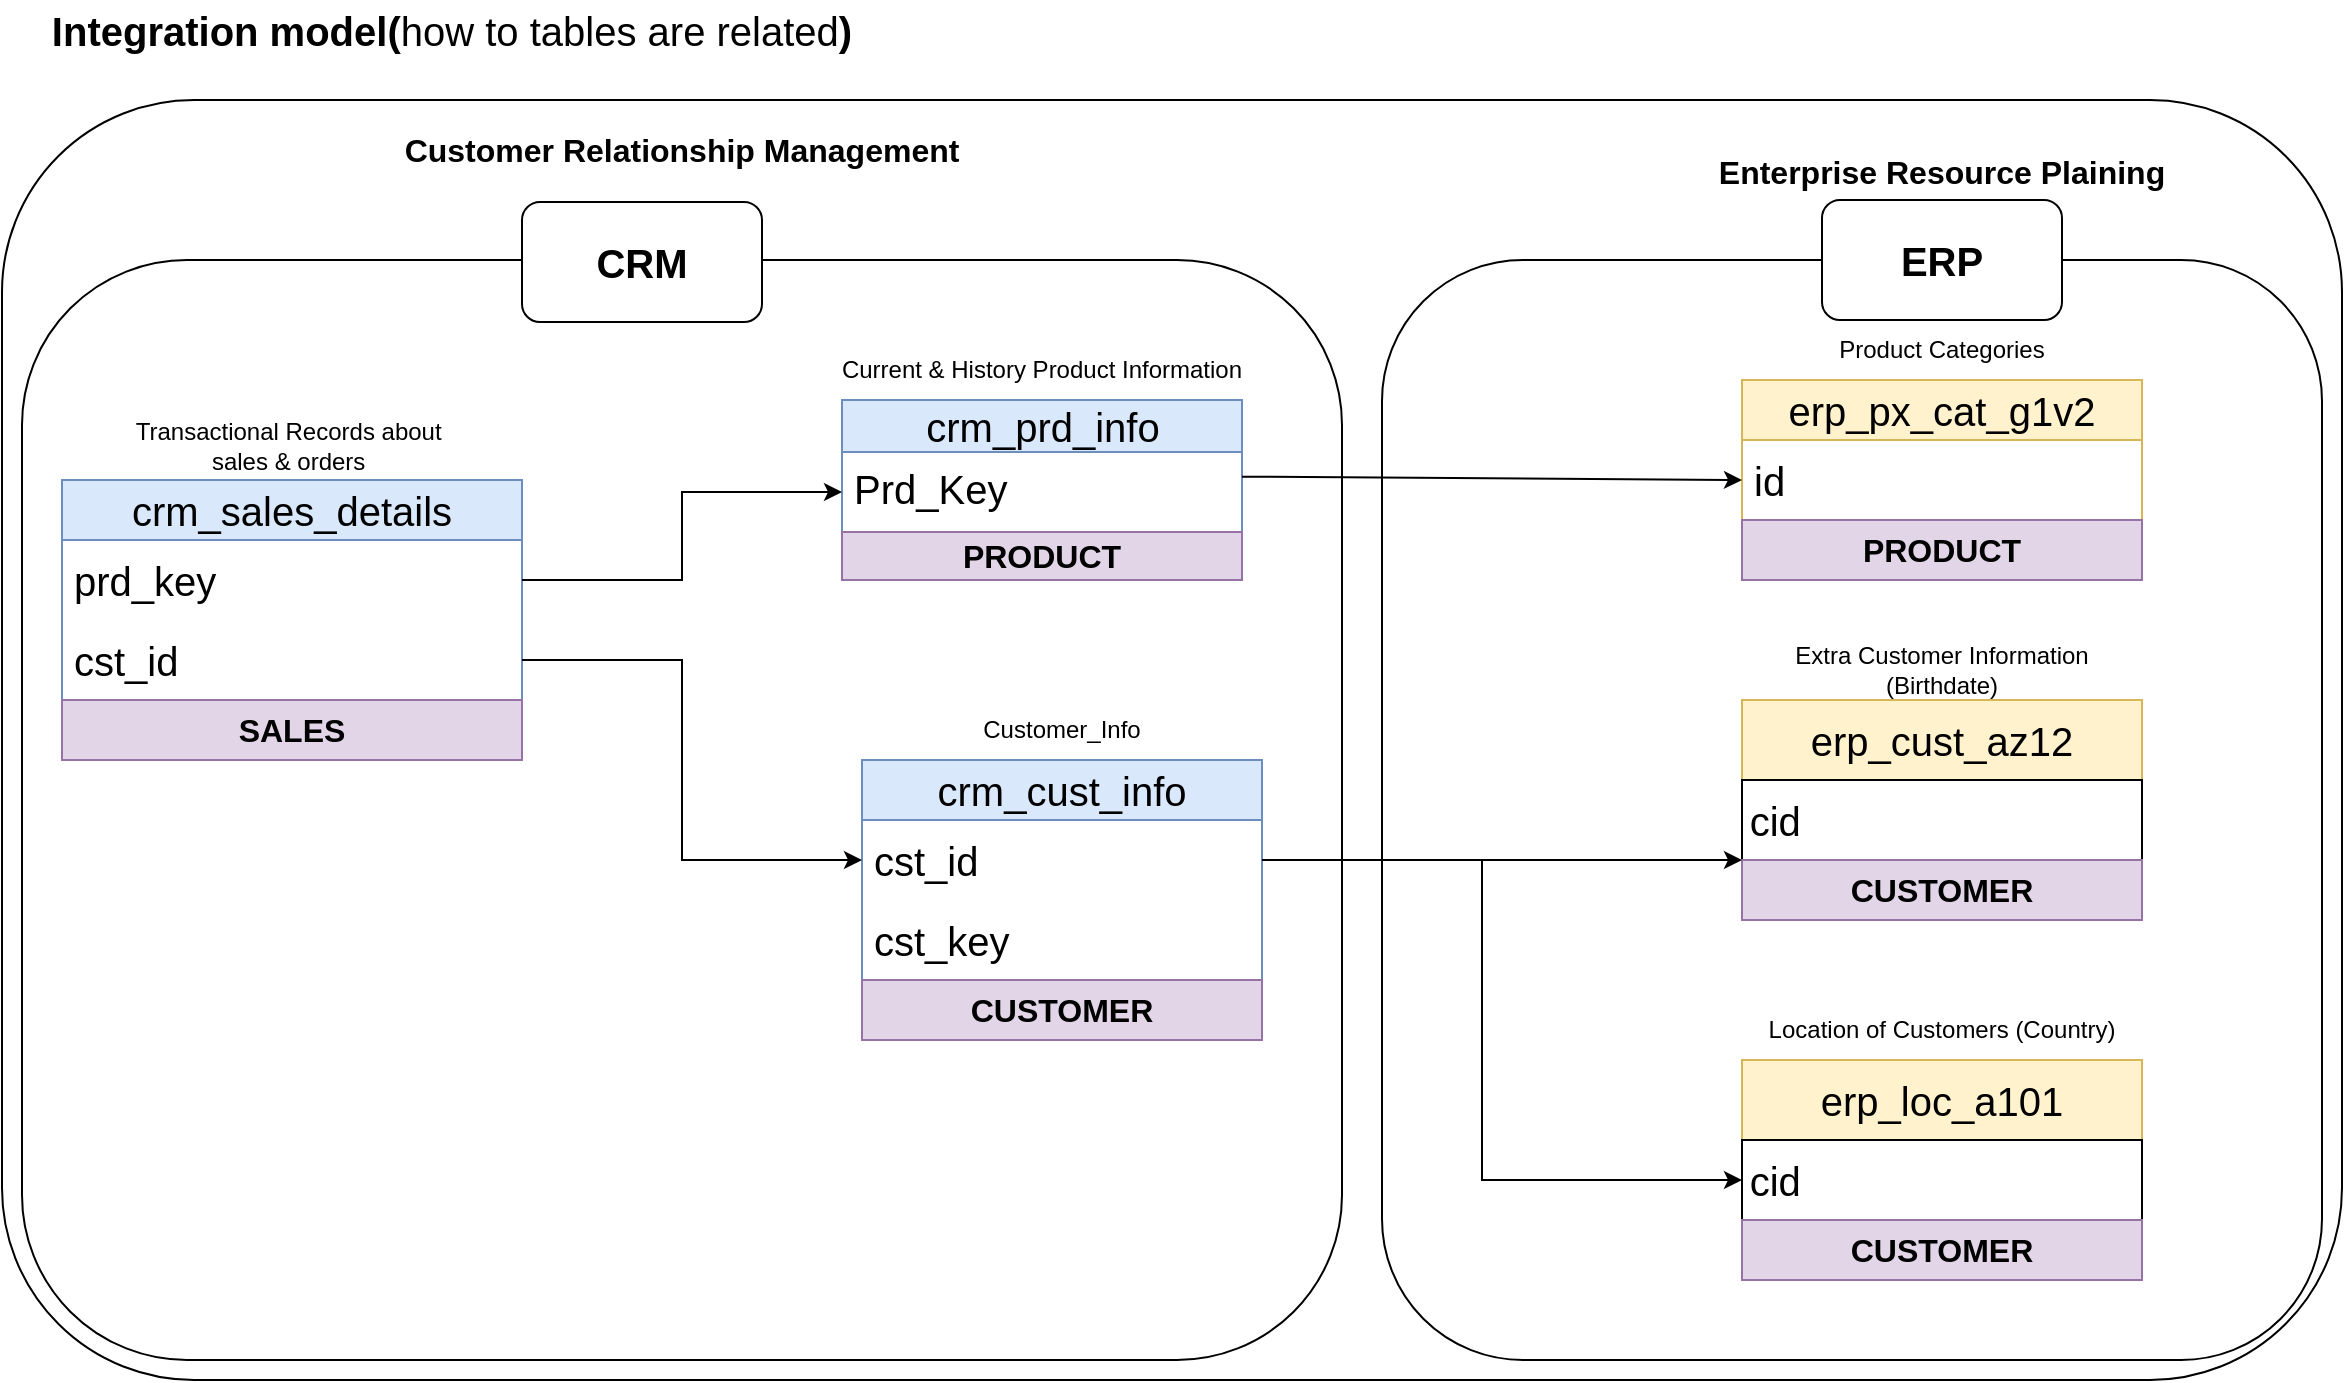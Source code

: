 <mxfile version="28.1.2">
  <diagram name="Page-1" id="Cne7MTSPy7Vtau7XtnEh">
    <mxGraphModel dx="1706" dy="1665" grid="1" gridSize="10" guides="1" tooltips="1" connect="1" arrows="1" fold="1" page="1" pageScale="1" pageWidth="850" pageHeight="1100" math="0" shadow="0">
      <root>
        <mxCell id="0" />
        <mxCell id="1" parent="0" />
        <mxCell id="1e7kfj2-uKas55JXR1Vo-1" value="Integration model(&lt;span style=&quot;font-weight: normal;&quot;&gt;how to tables are related&lt;/span&gt;)" style="text;html=1;align=center;verticalAlign=middle;whiteSpace=wrap;rounded=0;fontStyle=1;fontSize=20;" parent="1" vertex="1">
          <mxGeometry y="-70" width="410" height="30" as="geometry" />
        </mxCell>
        <mxCell id="1e7kfj2-uKas55JXR1Vo-2" value="crm_sales_details" style="swimlane;fontStyle=0;childLayout=stackLayout;horizontal=1;startSize=30;horizontalStack=0;resizeParent=1;resizeParentMax=0;resizeLast=0;collapsible=1;marginBottom=0;whiteSpace=wrap;html=1;fontSize=20;fillColor=#dae8fc;strokeColor=#6c8ebf;direction=east;" parent="1" vertex="1">
          <mxGeometry x="10" y="170" width="230" height="110" as="geometry" />
        </mxCell>
        <mxCell id="1e7kfj2-uKas55JXR1Vo-7" value="prd_key" style="text;align=left;verticalAlign=middle;spacingLeft=4;spacingRight=4;overflow=hidden;points=[[0,0.5],[1,0.5]];portConstraint=eastwest;rotatable=0;whiteSpace=wrap;html=1;fontSize=20;" parent="1e7kfj2-uKas55JXR1Vo-2" vertex="1">
          <mxGeometry y="30" width="230" height="40" as="geometry" />
        </mxCell>
        <mxCell id="1e7kfj2-uKas55JXR1Vo-24" value="cst_id" style="text;align=left;verticalAlign=middle;spacingLeft=4;spacingRight=4;overflow=hidden;points=[[0,0.5],[1,0.5]];portConstraint=eastwest;rotatable=0;whiteSpace=wrap;html=1;fontSize=20;" parent="1e7kfj2-uKas55JXR1Vo-2" vertex="1">
          <mxGeometry y="70" width="230" height="40" as="geometry" />
        </mxCell>
        <mxCell id="1e7kfj2-uKas55JXR1Vo-9" value="crm_prd_info" style="swimlane;fontStyle=0;childLayout=stackLayout;horizontal=1;startSize=26;fillColor=#dae8fc;horizontalStack=0;resizeParent=1;resizeParentMax=0;resizeLast=0;collapsible=1;marginBottom=0;html=1;fontSize=20;strokeColor=#6c8ebf;" parent="1" vertex="1">
          <mxGeometry x="400" y="130" width="200" height="66" as="geometry" />
        </mxCell>
        <mxCell id="1e7kfj2-uKas55JXR1Vo-10" value="Prd_Key" style="text;strokeColor=none;fillColor=none;align=left;verticalAlign=top;spacingLeft=4;spacingRight=4;overflow=hidden;rotatable=0;points=[[0,0.5],[1,0.5]];portConstraint=eastwest;whiteSpace=wrap;html=1;fontSize=20;" parent="1e7kfj2-uKas55JXR1Vo-9" vertex="1">
          <mxGeometry y="26" width="200" height="40" as="geometry" />
        </mxCell>
        <mxCell id="1e7kfj2-uKas55JXR1Vo-13" value="Transactional Records about&amp;nbsp;&lt;div&gt;sales &amp;amp; orders&amp;nbsp;&lt;/div&gt;" style="text;html=1;align=center;verticalAlign=middle;whiteSpace=wrap;rounded=0;" parent="1" vertex="1">
          <mxGeometry x="40" y="138" width="170" height="30" as="geometry" />
        </mxCell>
        <mxCell id="1e7kfj2-uKas55JXR1Vo-15" value="Current &amp;amp; History Product Information" style="text;html=1;align=center;verticalAlign=middle;whiteSpace=wrap;rounded=0;" parent="1" vertex="1">
          <mxGeometry x="380" y="100" width="240" height="30" as="geometry" />
        </mxCell>
        <mxCell id="1e7kfj2-uKas55JXR1Vo-16" value="&lt;font style=&quot;font-size: 16px;&quot;&gt;SALES&lt;/font&gt;" style="rounded=0;whiteSpace=wrap;html=1;fillColor=#e1d5e7;strokeColor=#9673a6;fontStyle=1" parent="1" vertex="1">
          <mxGeometry x="10" y="280" width="230" height="30" as="geometry" />
        </mxCell>
        <mxCell id="1e7kfj2-uKas55JXR1Vo-17" value="&lt;font style=&quot;font-size: 16px;&quot;&gt;PRODUCT&lt;/font&gt;" style="rounded=0;whiteSpace=wrap;html=1;fillColor=#e1d5e7;strokeColor=#9673a6;fontStyle=1" parent="1" vertex="1">
          <mxGeometry x="400" y="196" width="200" height="24" as="geometry" />
        </mxCell>
        <mxCell id="1e7kfj2-uKas55JXR1Vo-18" value="&lt;font&gt;crm_cust_info&lt;/font&gt;" style="swimlane;fontStyle=0;childLayout=stackLayout;horizontal=1;startSize=30;horizontalStack=0;resizeParent=1;resizeParentMax=0;resizeLast=0;collapsible=1;marginBottom=0;whiteSpace=wrap;html=1;fillColor=#dae8fc;strokeColor=#6c8ebf;fontSize=20;" parent="1" vertex="1">
          <mxGeometry x="410" y="310" width="200" height="110" as="geometry" />
        </mxCell>
        <mxCell id="1e7kfj2-uKas55JXR1Vo-19" value="cst_id" style="text;strokeColor=none;fillColor=none;align=left;verticalAlign=middle;spacingLeft=4;spacingRight=4;overflow=hidden;points=[[0,0.5],[1,0.5]];portConstraint=eastwest;rotatable=0;whiteSpace=wrap;html=1;fontSize=20;" parent="1e7kfj2-uKas55JXR1Vo-18" vertex="1">
          <mxGeometry y="30" width="200" height="40" as="geometry" />
        </mxCell>
        <mxCell id="1e7kfj2-uKas55JXR1Vo-22" value="cst_key" style="text;strokeColor=none;fillColor=none;align=left;verticalAlign=middle;spacingLeft=4;spacingRight=4;overflow=hidden;points=[[0,0.5],[1,0.5]];portConstraint=eastwest;rotatable=0;whiteSpace=wrap;html=1;fontSize=20;" parent="1e7kfj2-uKas55JXR1Vo-18" vertex="1">
          <mxGeometry y="70" width="200" height="40" as="geometry" />
        </mxCell>
        <mxCell id="1e7kfj2-uKas55JXR1Vo-23" value="&lt;font style=&quot;font-size: 16px;&quot;&gt;&lt;b style=&quot;&quot;&gt;CUSTOMER&lt;/b&gt;&lt;/font&gt;" style="rounded=0;whiteSpace=wrap;html=1;fillColor=#e1d5e7;strokeColor=#9673a6;" parent="1" vertex="1">
          <mxGeometry x="410" y="420" width="200" height="30" as="geometry" />
        </mxCell>
        <mxCell id="1e7kfj2-uKas55JXR1Vo-26" value="Customer_Info" style="text;html=1;align=center;verticalAlign=middle;whiteSpace=wrap;rounded=0;" parent="1" vertex="1">
          <mxGeometry x="410" y="280" width="200" height="30" as="geometry" />
        </mxCell>
        <mxCell id="1e7kfj2-uKas55JXR1Vo-27" value="" style="endArrow=classic;html=1;rounded=0;entryX=0;entryY=0.5;entryDx=0;entryDy=0;" parent="1" target="1e7kfj2-uKas55JXR1Vo-10" edge="1">
          <mxGeometry width="50" height="50" relative="1" as="geometry">
            <mxPoint x="240" y="220" as="sourcePoint" />
            <mxPoint x="290" y="170" as="targetPoint" />
            <Array as="points">
              <mxPoint x="320" y="220" />
              <mxPoint x="320" y="176" />
            </Array>
          </mxGeometry>
        </mxCell>
        <mxCell id="1e7kfj2-uKas55JXR1Vo-28" value="" style="endArrow=classic;html=1;rounded=0;entryX=0;entryY=0.5;entryDx=0;entryDy=0;" parent="1" target="1e7kfj2-uKas55JXR1Vo-19" edge="1">
          <mxGeometry width="50" height="50" relative="1" as="geometry">
            <mxPoint x="240" y="260" as="sourcePoint" />
            <mxPoint x="290" y="210" as="targetPoint" />
            <Array as="points">
              <mxPoint x="320" y="260" />
              <mxPoint x="320" y="360" />
            </Array>
          </mxGeometry>
        </mxCell>
        <mxCell id="1e7kfj2-uKas55JXR1Vo-29" value="erp_px_cat_g1v2" style="swimlane;fontStyle=0;childLayout=stackLayout;horizontal=1;startSize=30;horizontalStack=0;resizeParent=1;resizeParentMax=0;resizeLast=0;collapsible=1;marginBottom=0;whiteSpace=wrap;html=1;fontSize=20;fillColor=#fff2cc;strokeColor=#d6b656;" parent="1" vertex="1">
          <mxGeometry x="850" y="120" width="200" height="70" as="geometry" />
        </mxCell>
        <mxCell id="1e7kfj2-uKas55JXR1Vo-30" value="id" style="text;strokeColor=none;fillColor=none;align=left;verticalAlign=middle;spacingLeft=4;spacingRight=4;overflow=hidden;points=[[0,0.5],[1,0.5]];portConstraint=eastwest;rotatable=0;whiteSpace=wrap;html=1;fontSize=20;" parent="1e7kfj2-uKas55JXR1Vo-29" vertex="1">
          <mxGeometry y="30" width="200" height="40" as="geometry" />
        </mxCell>
        <mxCell id="1e7kfj2-uKas55JXR1Vo-34" value="&lt;span&gt;&lt;b&gt;PRODUCT&lt;/b&gt;&lt;/span&gt;" style="rounded=0;whiteSpace=wrap;html=1;fillColor=#e1d5e7;strokeColor=#9673a6;fontSize=16;" parent="1" vertex="1">
          <mxGeometry x="850" y="190" width="200" height="30" as="geometry" />
        </mxCell>
        <mxCell id="1e7kfj2-uKas55JXR1Vo-35" value="erp_cust_az12" style="rounded=0;whiteSpace=wrap;html=1;fillColor=#fff2cc;strokeColor=#d6b656;fontSize=20;" parent="1" vertex="1">
          <mxGeometry x="850" y="280" width="200" height="40" as="geometry" />
        </mxCell>
        <mxCell id="1e7kfj2-uKas55JXR1Vo-36" value="cid&amp;nbsp; &amp;nbsp; &amp;nbsp; &amp;nbsp; &amp;nbsp; &amp;nbsp; &amp;nbsp; &amp;nbsp; &amp;nbsp; &amp;nbsp; &amp;nbsp; &amp;nbsp; &amp;nbsp; &amp;nbsp; &amp;nbsp;&amp;nbsp;" style="rounded=0;whiteSpace=wrap;html=1;fillColor=none;fontSize=20;" parent="1" vertex="1">
          <mxGeometry x="850" y="320" width="200" height="40" as="geometry" />
        </mxCell>
        <mxCell id="1e7kfj2-uKas55JXR1Vo-37" value="CUSTOMER" style="rounded=0;whiteSpace=wrap;html=1;fillColor=#e1d5e7;strokeColor=#9673a6;fontSize=16;fontStyle=1" parent="1" vertex="1">
          <mxGeometry x="850" y="360" width="200" height="30" as="geometry" />
        </mxCell>
        <mxCell id="1e7kfj2-uKas55JXR1Vo-38" value="Extra Customer Information (Birthdate)" style="text;html=1;align=center;verticalAlign=middle;whiteSpace=wrap;rounded=0;" parent="1" vertex="1">
          <mxGeometry x="850" y="250" width="200" height="30" as="geometry" />
        </mxCell>
        <mxCell id="1e7kfj2-uKas55JXR1Vo-39" value="erp_loc_a101" style="rounded=0;whiteSpace=wrap;html=1;fillColor=#fff2cc;strokeColor=#d6b656;fontSize=20;" parent="1" vertex="1">
          <mxGeometry x="850" y="460" width="200" height="40" as="geometry" />
        </mxCell>
        <mxCell id="1e7kfj2-uKas55JXR1Vo-40" value="cid&amp;nbsp; &amp;nbsp; &amp;nbsp; &amp;nbsp; &amp;nbsp; &amp;nbsp; &amp;nbsp; &amp;nbsp; &amp;nbsp; &amp;nbsp; &amp;nbsp; &amp;nbsp; &amp;nbsp; &amp;nbsp; &amp;nbsp;&amp;nbsp;" style="rounded=0;whiteSpace=wrap;html=1;fontSize=20;fillColor=none;" parent="1" vertex="1">
          <mxGeometry x="850" y="500" width="200" height="40" as="geometry" />
        </mxCell>
        <mxCell id="1e7kfj2-uKas55JXR1Vo-41" value="CUSTOMER" style="rounded=0;whiteSpace=wrap;html=1;fillColor=#e1d5e7;strokeColor=#9673a6;fontSize=16;fontStyle=1" parent="1" vertex="1">
          <mxGeometry x="850" y="540" width="200" height="30" as="geometry" />
        </mxCell>
        <mxCell id="1e7kfj2-uKas55JXR1Vo-42" value="Location of Customers (Country)" style="text;html=1;align=center;verticalAlign=middle;whiteSpace=wrap;rounded=0;" parent="1" vertex="1">
          <mxGeometry x="850" y="430" width="200" height="30" as="geometry" />
        </mxCell>
        <mxCell id="1e7kfj2-uKas55JXR1Vo-43" value="Product Categories" style="text;html=1;align=center;verticalAlign=middle;whiteSpace=wrap;rounded=0;" parent="1" vertex="1">
          <mxGeometry x="850" y="90" width="200" height="30" as="geometry" />
        </mxCell>
        <mxCell id="1e7kfj2-uKas55JXR1Vo-44" value="" style="endArrow=classic;html=1;rounded=0;entryX=0;entryY=0.5;entryDx=0;entryDy=0;exitX=1;exitY=0.308;exitDx=0;exitDy=0;exitPerimeter=0;" parent="1" source="1e7kfj2-uKas55JXR1Vo-10" target="1e7kfj2-uKas55JXR1Vo-30" edge="1">
          <mxGeometry width="50" height="50" relative="1" as="geometry">
            <mxPoint x="604" y="166" as="sourcePoint" />
            <mxPoint x="650" y="110" as="targetPoint" />
          </mxGeometry>
        </mxCell>
        <mxCell id="1e7kfj2-uKas55JXR1Vo-46" value="" style="endArrow=classic;html=1;rounded=0;exitX=1;exitY=0.5;exitDx=0;exitDy=0;entryX=0;entryY=1;entryDx=0;entryDy=0;" parent="1" source="1e7kfj2-uKas55JXR1Vo-19" target="1e7kfj2-uKas55JXR1Vo-36" edge="1">
          <mxGeometry width="50" height="50" relative="1" as="geometry">
            <mxPoint x="670" y="380" as="sourcePoint" />
            <mxPoint x="720" y="330" as="targetPoint" />
          </mxGeometry>
        </mxCell>
        <mxCell id="1e7kfj2-uKas55JXR1Vo-47" value="" style="endArrow=classic;html=1;rounded=0;entryX=0;entryY=0.5;entryDx=0;entryDy=0;exitX=1;exitY=0.5;exitDx=0;exitDy=0;" parent="1" source="1e7kfj2-uKas55JXR1Vo-19" target="1e7kfj2-uKas55JXR1Vo-40" edge="1">
          <mxGeometry width="50" height="50" relative="1" as="geometry">
            <mxPoint x="660" y="400" as="sourcePoint" />
            <mxPoint x="710" y="390" as="targetPoint" />
            <Array as="points">
              <mxPoint x="720" y="360" />
              <mxPoint x="720" y="520" />
            </Array>
          </mxGeometry>
        </mxCell>
        <mxCell id="1e7kfj2-uKas55JXR1Vo-48" value="&amp;nbsp; &amp;nbsp; &amp;nbsp; &amp;nbsp;" style="rounded=1;whiteSpace=wrap;html=1;fillColor=none;" parent="1" vertex="1">
          <mxGeometry x="-20" y="-20" width="1170" height="640" as="geometry" />
        </mxCell>
        <mxCell id="1e7kfj2-uKas55JXR1Vo-49" value="" style="rounded=1;whiteSpace=wrap;html=1;fillColor=none;" parent="1" vertex="1">
          <mxGeometry x="-10" y="60" width="660" height="550" as="geometry" />
        </mxCell>
        <mxCell id="1e7kfj2-uKas55JXR1Vo-50" value="&lt;div&gt;&lt;span style=&quot;background-color: transparent; color: light-dark(rgb(0, 0, 0), rgb(255, 255, 255));&quot;&gt;&lt;font style=&quot;font-size: 20px;&quot;&gt;CRM&lt;/font&gt;&lt;/span&gt;&lt;/div&gt;" style="rounded=1;whiteSpace=wrap;html=1;fontStyle=1;fontSize=16;" parent="1" vertex="1">
          <mxGeometry x="240" y="31" width="120" height="60" as="geometry" />
        </mxCell>
        <mxCell id="1e7kfj2-uKas55JXR1Vo-51" value="&lt;font style=&quot;font-size: 16px;&quot;&gt;&lt;b&gt;Customer Relationship Management&lt;/b&gt;&lt;/font&gt;" style="text;html=1;align=center;verticalAlign=middle;whiteSpace=wrap;rounded=0;" parent="1" vertex="1">
          <mxGeometry x="160" y="-10" width="320" height="30" as="geometry" />
        </mxCell>
        <mxCell id="1e7kfj2-uKas55JXR1Vo-52" value="" style="rounded=1;whiteSpace=wrap;html=1;fillColor=none;" parent="1" vertex="1">
          <mxGeometry x="670" y="60" width="470" height="550" as="geometry" />
        </mxCell>
        <mxCell id="1e7kfj2-uKas55JXR1Vo-54" value="ERP" style="rounded=1;whiteSpace=wrap;html=1;fontSize=20;fontStyle=1" parent="1" vertex="1">
          <mxGeometry x="890" y="30" width="120" height="60" as="geometry" />
        </mxCell>
        <mxCell id="1e7kfj2-uKas55JXR1Vo-55" value="Enterprise Resource Plaining" style="text;html=1;align=center;verticalAlign=middle;whiteSpace=wrap;rounded=0;fontSize=16;fontStyle=1" parent="1" vertex="1">
          <mxGeometry x="810" y="1" width="280" height="30" as="geometry" />
        </mxCell>
      </root>
    </mxGraphModel>
  </diagram>
</mxfile>
